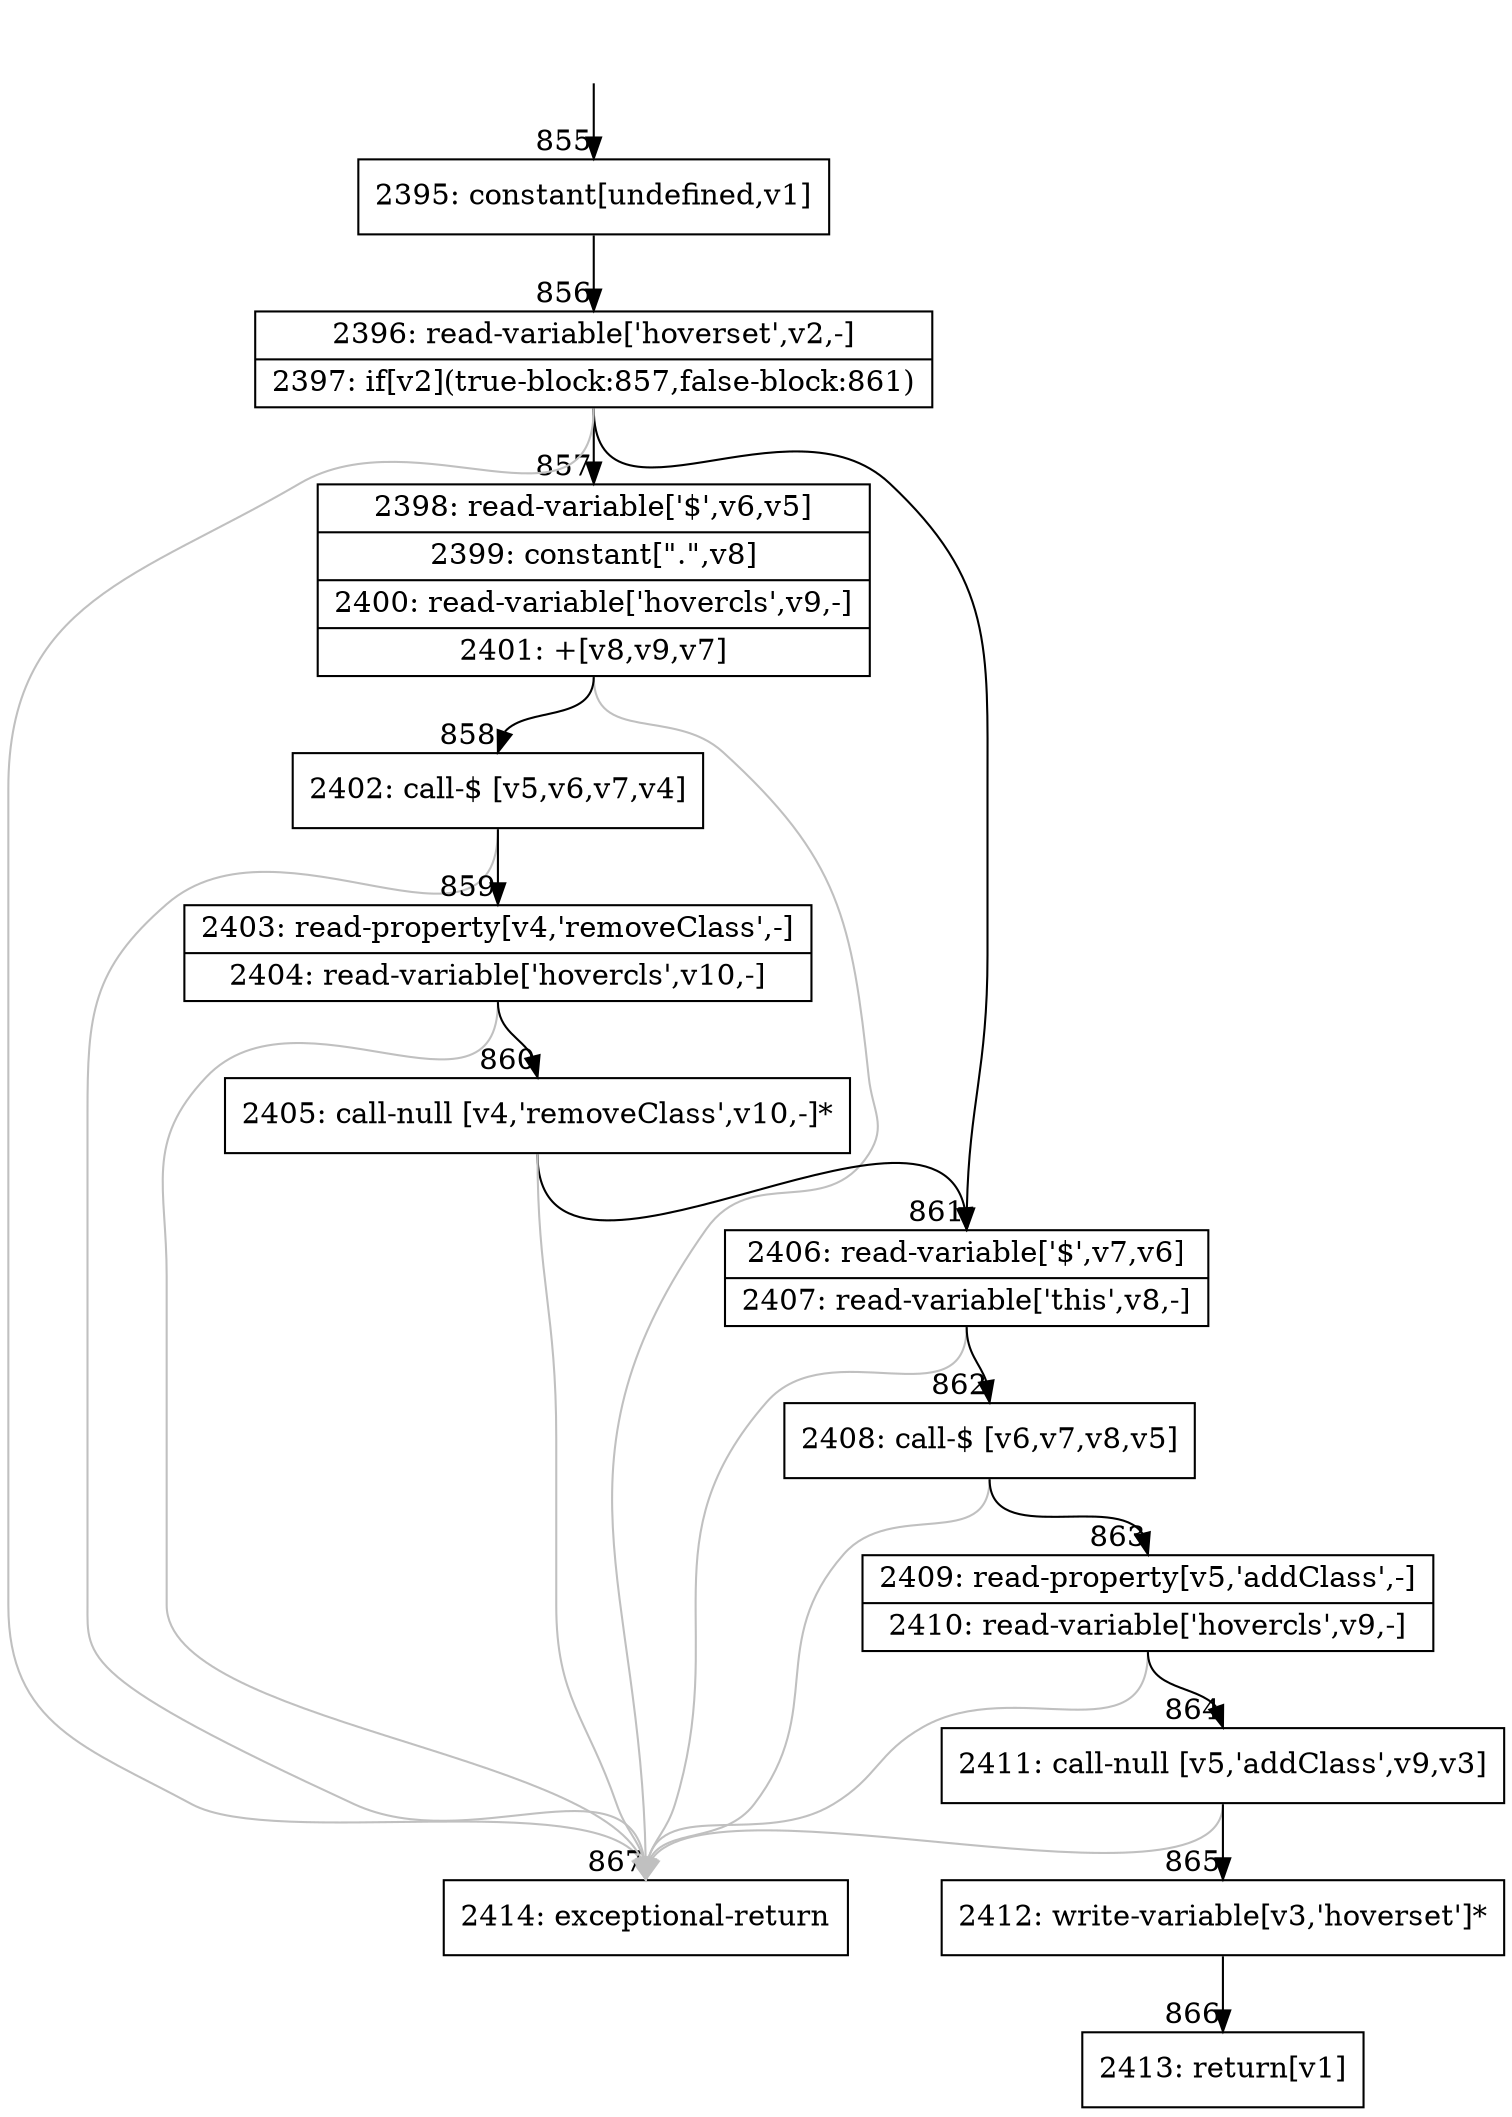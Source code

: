 digraph {
rankdir="TD"
BB_entry72[shape=none,label=""];
BB_entry72 -> BB855 [tailport=s, headport=n, headlabel="    855"]
BB855 [shape=record label="{2395: constant[undefined,v1]}" ] 
BB855 -> BB856 [tailport=s, headport=n, headlabel="      856"]
BB856 [shape=record label="{2396: read-variable['hoverset',v2,-]|2397: if[v2](true-block:857,false-block:861)}" ] 
BB856 -> BB857 [tailport=s, headport=n, headlabel="      857"]
BB856 -> BB861 [tailport=s, headport=n, headlabel="      861"]
BB856 -> BB867 [tailport=s, headport=n, color=gray, headlabel="      867"]
BB857 [shape=record label="{2398: read-variable['$',v6,v5]|2399: constant[\".\",v8]|2400: read-variable['hovercls',v9,-]|2401: +[v8,v9,v7]}" ] 
BB857 -> BB858 [tailport=s, headport=n, headlabel="      858"]
BB857 -> BB867 [tailport=s, headport=n, color=gray]
BB858 [shape=record label="{2402: call-$ [v5,v6,v7,v4]}" ] 
BB858 -> BB859 [tailport=s, headport=n, headlabel="      859"]
BB858 -> BB867 [tailport=s, headport=n, color=gray]
BB859 [shape=record label="{2403: read-property[v4,'removeClass',-]|2404: read-variable['hovercls',v10,-]}" ] 
BB859 -> BB860 [tailport=s, headport=n, headlabel="      860"]
BB859 -> BB867 [tailport=s, headport=n, color=gray]
BB860 [shape=record label="{2405: call-null [v4,'removeClass',v10,-]*}" ] 
BB860 -> BB861 [tailport=s, headport=n]
BB860 -> BB867 [tailport=s, headport=n, color=gray]
BB861 [shape=record label="{2406: read-variable['$',v7,v6]|2407: read-variable['this',v8,-]}" ] 
BB861 -> BB862 [tailport=s, headport=n, headlabel="      862"]
BB861 -> BB867 [tailport=s, headport=n, color=gray]
BB862 [shape=record label="{2408: call-$ [v6,v7,v8,v5]}" ] 
BB862 -> BB863 [tailport=s, headport=n, headlabel="      863"]
BB862 -> BB867 [tailport=s, headport=n, color=gray]
BB863 [shape=record label="{2409: read-property[v5,'addClass',-]|2410: read-variable['hovercls',v9,-]}" ] 
BB863 -> BB864 [tailport=s, headport=n, headlabel="      864"]
BB863 -> BB867 [tailport=s, headport=n, color=gray]
BB864 [shape=record label="{2411: call-null [v5,'addClass',v9,v3]}" ] 
BB864 -> BB865 [tailport=s, headport=n, headlabel="      865"]
BB864 -> BB867 [tailport=s, headport=n, color=gray]
BB865 [shape=record label="{2412: write-variable[v3,'hoverset']*}" ] 
BB865 -> BB866 [tailport=s, headport=n, headlabel="      866"]
BB866 [shape=record label="{2413: return[v1]}" ] 
BB867 [shape=record label="{2414: exceptional-return}" ] 
//#$~ 704
}
